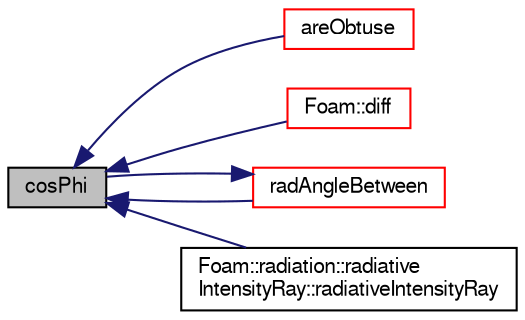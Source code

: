 digraph "cosPhi"
{
  bgcolor="transparent";
  edge [fontname="FreeSans",fontsize="10",labelfontname="FreeSans",labelfontsize="10"];
  node [fontname="FreeSans",fontsize="10",shape=record];
  rankdir="LR";
  Node94 [label="cosPhi",height=0.2,width=0.4,color="black", fillcolor="grey75", style="filled", fontcolor="black"];
  Node94 -> Node95 [dir="back",color="midnightblue",fontsize="10",style="solid",fontname="FreeSans"];
  Node95 [label="areObtuse",height=0.2,width=0.4,color="red",URL="$a21195.html#a7a2e0d0e9735b070d7308075e3e364ba",tooltip="Test if angle between a and b is obtuse: a.b < 0. "];
  Node94 -> Node100 [dir="back",color="midnightblue",fontsize="10",style="solid",fontname="FreeSans"];
  Node100 [label="Foam::diff",height=0.2,width=0.4,color="red",URL="$a21124.html#a909dfcb43467b8b77f65e4bf9bc755f7",tooltip="Return a quantity of the difference between two triads. "];
  Node94 -> Node178 [dir="back",color="midnightblue",fontsize="10",style="solid",fontname="FreeSans"];
  Node178 [label="radAngleBetween",height=0.2,width=0.4,color="red",URL="$a21195.html#a40e012ba4fce0239b9220edeae4f9cb2",tooltip="Calculate angle between a and b in radians. "];
  Node178 -> Node94 [dir="back",color="midnightblue",fontsize="10",style="solid",fontname="FreeSans"];
  Node94 -> Node180 [dir="back",color="midnightblue",fontsize="10",style="solid",fontname="FreeSans"];
  Node180 [label="Foam::radiation::radiative\lIntensityRay::radiativeIntensityRay",height=0.2,width=0.4,color="black",URL="$a30026.html#a8ff1f62493fd44fbfb25c919f14bdc70",tooltip="Construct form components. "];
}
